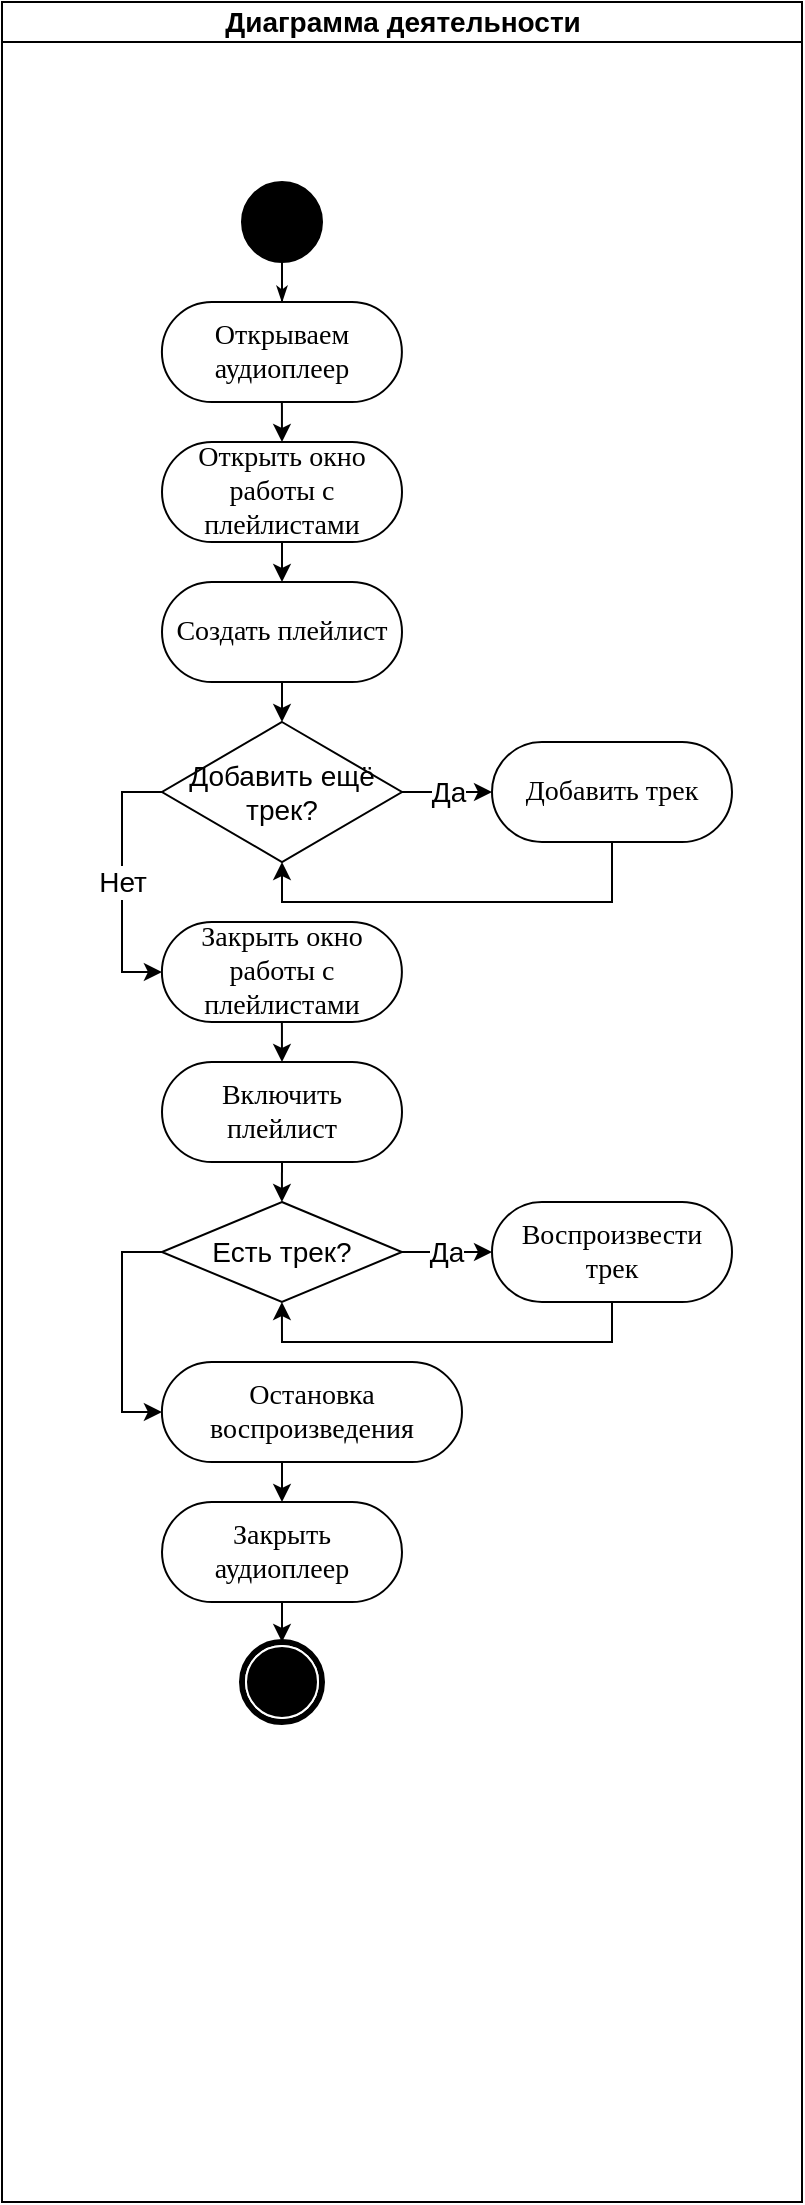<mxfile version="24.3.1" type="device">
  <diagram name="Page-1" id="0783ab3e-0a74-02c8-0abd-f7b4e66b4bec">
    <mxGraphModel dx="2067" dy="681" grid="1" gridSize="10" guides="1" tooltips="1" connect="1" arrows="1" fold="1" page="1" pageScale="1" pageWidth="850" pageHeight="1100" background="none" math="0" shadow="0">
      <root>
        <mxCell id="0" />
        <mxCell id="1" parent="0" />
        <mxCell id="1c1d494c118603dd-4" value="Диаграмма деятельности" style="swimlane;html=1;startSize=20;fontSize=14;" parent="1" vertex="1">
          <mxGeometry x="-790" y="10" width="400" height="1100" as="geometry" />
        </mxCell>
        <mxCell id="1c1d494c118603dd-27" style="edgeStyle=orthogonalEdgeStyle;rounded=0;html=1;labelBackgroundColor=none;startArrow=none;startFill=0;startSize=5;endArrow=classicThin;endFill=1;endSize=5;jettySize=auto;orthogonalLoop=1;strokeWidth=1;fontFamily=Verdana;fontSize=14;" parent="1c1d494c118603dd-4" source="60571a20871a0731-4" target="60571a20871a0731-8" edge="1">
          <mxGeometry relative="1" as="geometry" />
        </mxCell>
        <mxCell id="60571a20871a0731-4" value="" style="ellipse;whiteSpace=wrap;html=1;rounded=0;shadow=0;comic=0;labelBackgroundColor=none;strokeWidth=1;fillColor=#000000;fontFamily=Verdana;fontSize=14;align=center;" parent="1c1d494c118603dd-4" vertex="1">
          <mxGeometry x="120" y="90" width="40" height="40" as="geometry" />
        </mxCell>
        <mxCell id="rvZp-k8c6p30kWKOyVkE-4" style="edgeStyle=orthogonalEdgeStyle;rounded=0;orthogonalLoop=1;jettySize=auto;html=1;exitX=0.5;exitY=1;exitDx=0;exitDy=0;entryX=0.5;entryY=0;entryDx=0;entryDy=0;fontSize=14;" edge="1" parent="1c1d494c118603dd-4" source="60571a20871a0731-8" target="Nml4itM5zu7aC6ovKBKi-51">
          <mxGeometry relative="1" as="geometry" />
        </mxCell>
        <mxCell id="60571a20871a0731-8" value="Открываем аудиоплеер" style="rounded=1;whiteSpace=wrap;html=1;shadow=0;comic=0;labelBackgroundColor=none;strokeWidth=1;fontFamily=Verdana;fontSize=14;align=center;arcSize=50;" parent="1c1d494c118603dd-4" vertex="1">
          <mxGeometry x="79.95" y="150" width="120" height="50" as="geometry" />
        </mxCell>
        <mxCell id="60571a20871a0731-5" value="" style="shape=mxgraph.bpmn.shape;html=1;verticalLabelPosition=bottom;labelBackgroundColor=#ffffff;verticalAlign=top;perimeter=ellipsePerimeter;outline=end;symbol=terminate;rounded=0;shadow=0;comic=0;strokeWidth=1;fontFamily=Verdana;fontSize=14;align=center;" parent="1c1d494c118603dd-4" vertex="1">
          <mxGeometry x="120" y="820" width="40" height="40" as="geometry" />
        </mxCell>
        <mxCell id="rvZp-k8c6p30kWKOyVkE-5" style="edgeStyle=orthogonalEdgeStyle;rounded=0;orthogonalLoop=1;jettySize=auto;html=1;exitX=0.5;exitY=1;exitDx=0;exitDy=0;entryX=0.5;entryY=0;entryDx=0;entryDy=0;fontSize=14;" edge="1" parent="1c1d494c118603dd-4" source="Nml4itM5zu7aC6ovKBKi-51" target="Nml4itM5zu7aC6ovKBKi-91">
          <mxGeometry relative="1" as="geometry" />
        </mxCell>
        <mxCell id="Nml4itM5zu7aC6ovKBKi-51" value="Открыть окно работы с плейлистами" style="rounded=1;whiteSpace=wrap;html=1;shadow=0;comic=0;labelBackgroundColor=none;strokeWidth=1;fontFamily=Verdana;fontSize=14;align=center;arcSize=50;" parent="1c1d494c118603dd-4" vertex="1">
          <mxGeometry x="80" y="220" width="120" height="50" as="geometry" />
        </mxCell>
        <mxCell id="rvZp-k8c6p30kWKOyVkE-7" style="edgeStyle=orthogonalEdgeStyle;rounded=0;orthogonalLoop=1;jettySize=auto;html=1;exitX=0.5;exitY=1;exitDx=0;exitDy=0;entryX=0.5;entryY=0;entryDx=0;entryDy=0;fontSize=14;" edge="1" parent="1c1d494c118603dd-4" source="Nml4itM5zu7aC6ovKBKi-91">
          <mxGeometry relative="1" as="geometry">
            <mxPoint x="140" y="360" as="targetPoint" />
          </mxGeometry>
        </mxCell>
        <mxCell id="Nml4itM5zu7aC6ovKBKi-91" value="Создать плейлист" style="rounded=1;whiteSpace=wrap;html=1;shadow=0;comic=0;labelBackgroundColor=none;strokeWidth=1;fontFamily=Verdana;fontSize=14;align=center;arcSize=50;" parent="1c1d494c118603dd-4" vertex="1">
          <mxGeometry x="80" y="290" width="120" height="50" as="geometry" />
        </mxCell>
        <mxCell id="Nml4itM5zu7aC6ovKBKi-110" style="edgeStyle=orthogonalEdgeStyle;rounded=0;orthogonalLoop=1;jettySize=auto;html=1;exitX=0.5;exitY=1;exitDx=0;exitDy=0;entryX=0.5;entryY=0;entryDx=0;entryDy=0;fontSize=14;" parent="1c1d494c118603dd-4" source="Nml4itM5zu7aC6ovKBKi-108" target="60571a20871a0731-5" edge="1">
          <mxGeometry relative="1" as="geometry" />
        </mxCell>
        <mxCell id="Nml4itM5zu7aC6ovKBKi-108" value="Закрыть аудиоплеер" style="rounded=1;whiteSpace=wrap;html=1;shadow=0;comic=0;labelBackgroundColor=none;strokeWidth=1;fontFamily=Verdana;fontSize=14;align=center;arcSize=50;" parent="1c1d494c118603dd-4" vertex="1">
          <mxGeometry x="80" y="750" width="120" height="50" as="geometry" />
        </mxCell>
        <mxCell id="rvZp-k8c6p30kWKOyVkE-26" value="Да" style="edgeStyle=orthogonalEdgeStyle;rounded=0;orthogonalLoop=1;jettySize=auto;html=1;exitX=1;exitY=0.5;exitDx=0;exitDy=0;entryX=0;entryY=0.5;entryDx=0;entryDy=0;fontSize=14;" edge="1" parent="1c1d494c118603dd-4" source="rvZp-k8c6p30kWKOyVkE-8" target="rvZp-k8c6p30kWKOyVkE-10">
          <mxGeometry relative="1" as="geometry" />
        </mxCell>
        <mxCell id="rvZp-k8c6p30kWKOyVkE-27" value="Нет" style="edgeStyle=orthogonalEdgeStyle;rounded=0;orthogonalLoop=1;jettySize=auto;html=1;exitX=0;exitY=0.5;exitDx=0;exitDy=0;entryX=0;entryY=0.5;entryDx=0;entryDy=0;fontSize=14;" edge="1" parent="1c1d494c118603dd-4" source="rvZp-k8c6p30kWKOyVkE-8" target="rvZp-k8c6p30kWKOyVkE-12">
          <mxGeometry relative="1" as="geometry" />
        </mxCell>
        <mxCell id="rvZp-k8c6p30kWKOyVkE-8" value="Добавить ещё трек?" style="rhombus;whiteSpace=wrap;html=1;fontSize=14;" vertex="1" parent="1c1d494c118603dd-4">
          <mxGeometry x="80" y="360" width="120" height="70" as="geometry" />
        </mxCell>
        <mxCell id="rvZp-k8c6p30kWKOyVkE-28" style="edgeStyle=orthogonalEdgeStyle;rounded=0;orthogonalLoop=1;jettySize=auto;html=1;exitX=0.5;exitY=1;exitDx=0;exitDy=0;entryX=0.5;entryY=1;entryDx=0;entryDy=0;fontSize=14;" edge="1" parent="1c1d494c118603dd-4" source="rvZp-k8c6p30kWKOyVkE-10" target="rvZp-k8c6p30kWKOyVkE-8">
          <mxGeometry relative="1" as="geometry">
            <Array as="points">
              <mxPoint x="305" y="450" />
              <mxPoint x="140" y="450" />
            </Array>
          </mxGeometry>
        </mxCell>
        <mxCell id="rvZp-k8c6p30kWKOyVkE-10" value="Добавить трек" style="rounded=1;whiteSpace=wrap;html=1;shadow=0;comic=0;labelBackgroundColor=none;strokeWidth=1;fontFamily=Verdana;fontSize=14;align=center;arcSize=50;" vertex="1" parent="1c1d494c118603dd-4">
          <mxGeometry x="245" y="370" width="120" height="50" as="geometry" />
        </mxCell>
        <mxCell id="rvZp-k8c6p30kWKOyVkE-17" style="edgeStyle=orthogonalEdgeStyle;rounded=0;orthogonalLoop=1;jettySize=auto;html=1;exitX=0.5;exitY=1;exitDx=0;exitDy=0;entryX=0.5;entryY=0;entryDx=0;entryDy=0;fontSize=14;" edge="1" parent="1c1d494c118603dd-4" source="rvZp-k8c6p30kWKOyVkE-12" target="rvZp-k8c6p30kWKOyVkE-16">
          <mxGeometry relative="1" as="geometry" />
        </mxCell>
        <mxCell id="rvZp-k8c6p30kWKOyVkE-12" value="Закрыть окно работы с плейлистами" style="rounded=1;whiteSpace=wrap;html=1;shadow=0;comic=0;labelBackgroundColor=none;strokeWidth=1;fontFamily=Verdana;fontSize=14;align=center;arcSize=50;" vertex="1" parent="1c1d494c118603dd-4">
          <mxGeometry x="79.95" y="460" width="120" height="50" as="geometry" />
        </mxCell>
        <mxCell id="rvZp-k8c6p30kWKOyVkE-23" style="edgeStyle=orthogonalEdgeStyle;rounded=0;orthogonalLoop=1;jettySize=auto;html=1;exitX=0.5;exitY=1;exitDx=0;exitDy=0;entryX=0.5;entryY=0;entryDx=0;entryDy=0;fontSize=14;" edge="1" parent="1c1d494c118603dd-4" source="rvZp-k8c6p30kWKOyVkE-16" target="rvZp-k8c6p30kWKOyVkE-20">
          <mxGeometry relative="1" as="geometry" />
        </mxCell>
        <mxCell id="rvZp-k8c6p30kWKOyVkE-16" value="Включить плейлист" style="rounded=1;whiteSpace=wrap;html=1;shadow=0;comic=0;labelBackgroundColor=none;strokeWidth=1;fontFamily=Verdana;fontSize=14;align=center;arcSize=50;" vertex="1" parent="1c1d494c118603dd-4">
          <mxGeometry x="80" y="530" width="120" height="50" as="geometry" />
        </mxCell>
        <mxCell id="rvZp-k8c6p30kWKOyVkE-29" value="Да" style="edgeStyle=orthogonalEdgeStyle;rounded=0;orthogonalLoop=1;jettySize=auto;html=1;exitX=1;exitY=0.5;exitDx=0;exitDy=0;entryX=0;entryY=0.5;entryDx=0;entryDy=0;fontSize=14;" edge="1" parent="1c1d494c118603dd-4" source="rvZp-k8c6p30kWKOyVkE-20" target="rvZp-k8c6p30kWKOyVkE-22">
          <mxGeometry relative="1" as="geometry" />
        </mxCell>
        <mxCell id="rvZp-k8c6p30kWKOyVkE-30" style="edgeStyle=orthogonalEdgeStyle;rounded=0;orthogonalLoop=1;jettySize=auto;html=1;exitX=0;exitY=0.5;exitDx=0;exitDy=0;entryX=0;entryY=0.5;entryDx=0;entryDy=0;fontSize=14;" edge="1" parent="1c1d494c118603dd-4" source="rvZp-k8c6p30kWKOyVkE-20" target="rvZp-k8c6p30kWKOyVkE-24">
          <mxGeometry relative="1" as="geometry" />
        </mxCell>
        <mxCell id="rvZp-k8c6p30kWKOyVkE-20" value="Есть трек?" style="rhombus;whiteSpace=wrap;html=1;fontSize=14;" vertex="1" parent="1c1d494c118603dd-4">
          <mxGeometry x="79.95" y="600" width="120" height="50" as="geometry" />
        </mxCell>
        <mxCell id="rvZp-k8c6p30kWKOyVkE-31" style="edgeStyle=orthogonalEdgeStyle;rounded=0;orthogonalLoop=1;jettySize=auto;html=1;exitX=0.5;exitY=1;exitDx=0;exitDy=0;entryX=0.5;entryY=1;entryDx=0;entryDy=0;fontSize=14;" edge="1" parent="1c1d494c118603dd-4" source="rvZp-k8c6p30kWKOyVkE-22" target="rvZp-k8c6p30kWKOyVkE-20">
          <mxGeometry relative="1" as="geometry" />
        </mxCell>
        <mxCell id="rvZp-k8c6p30kWKOyVkE-22" value="Воспроизвести трек" style="rounded=1;whiteSpace=wrap;html=1;shadow=0;comic=0;labelBackgroundColor=none;strokeWidth=1;fontFamily=Verdana;fontSize=14;align=center;arcSize=50;" vertex="1" parent="1c1d494c118603dd-4">
          <mxGeometry x="245" y="600" width="120" height="50" as="geometry" />
        </mxCell>
        <mxCell id="rvZp-k8c6p30kWKOyVkE-25" style="edgeStyle=orthogonalEdgeStyle;rounded=0;orthogonalLoop=1;jettySize=auto;html=1;exitX=0.5;exitY=1;exitDx=0;exitDy=0;entryX=0.5;entryY=0;entryDx=0;entryDy=0;fontSize=14;" edge="1" parent="1c1d494c118603dd-4" source="rvZp-k8c6p30kWKOyVkE-24" target="Nml4itM5zu7aC6ovKBKi-108">
          <mxGeometry relative="1" as="geometry" />
        </mxCell>
        <mxCell id="rvZp-k8c6p30kWKOyVkE-24" value="Остановка воспроизведения" style="rounded=1;whiteSpace=wrap;html=1;shadow=0;comic=0;labelBackgroundColor=none;strokeWidth=1;fontFamily=Verdana;fontSize=14;align=center;arcSize=50;" vertex="1" parent="1c1d494c118603dd-4">
          <mxGeometry x="79.95" y="680" width="150.05" height="50" as="geometry" />
        </mxCell>
      </root>
    </mxGraphModel>
  </diagram>
</mxfile>
